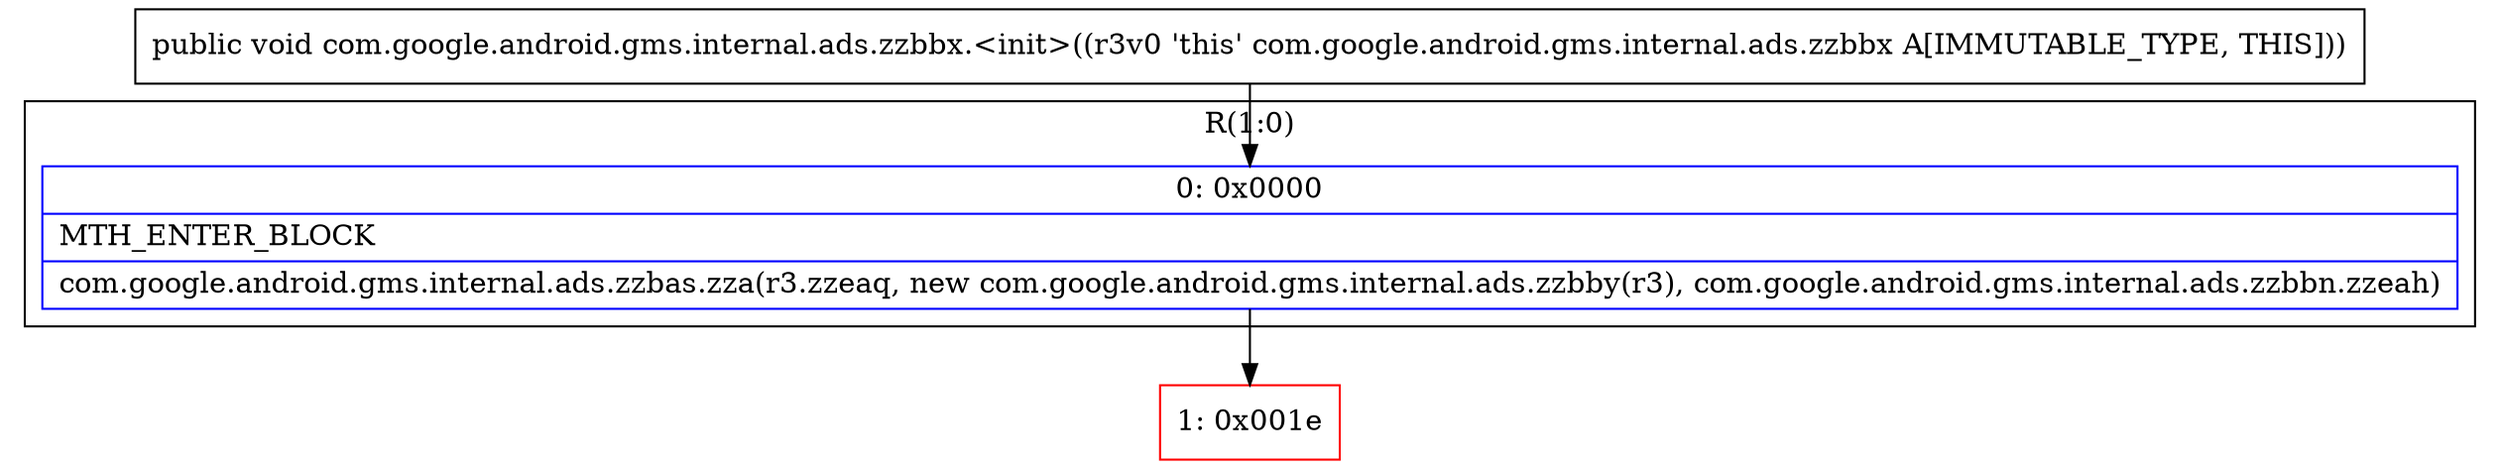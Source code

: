 digraph "CFG forcom.google.android.gms.internal.ads.zzbbx.\<init\>()V" {
subgraph cluster_Region_1706187336 {
label = "R(1:0)";
node [shape=record,color=blue];
Node_0 [shape=record,label="{0\:\ 0x0000|MTH_ENTER_BLOCK\l|com.google.android.gms.internal.ads.zzbas.zza(r3.zzeaq, new com.google.android.gms.internal.ads.zzbby(r3), com.google.android.gms.internal.ads.zzbbn.zzeah)\l}"];
}
Node_1 [shape=record,color=red,label="{1\:\ 0x001e}"];
MethodNode[shape=record,label="{public void com.google.android.gms.internal.ads.zzbbx.\<init\>((r3v0 'this' com.google.android.gms.internal.ads.zzbbx A[IMMUTABLE_TYPE, THIS])) }"];
MethodNode -> Node_0;
Node_0 -> Node_1;
}

